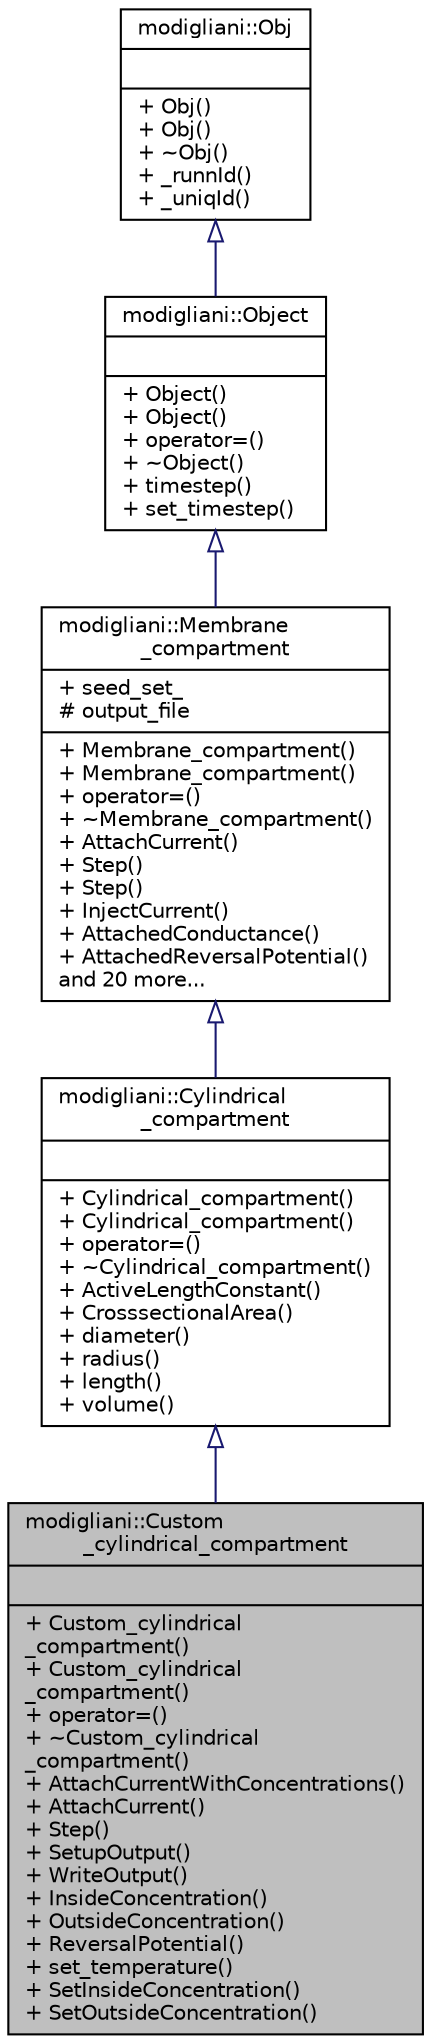 digraph "modigliani::Custom_cylindrical_compartment"
{
  bgcolor="transparent";
  edge [fontname="Helvetica",fontsize="10",labelfontname="Helvetica",labelfontsize="10"];
  node [fontname="Helvetica",fontsize="10",shape=record];
  Node0 [label="{modigliani::Custom\l_cylindrical_compartment\n||+ Custom_cylindrical\l_compartment()\l+ Custom_cylindrical\l_compartment()\l+ operator=()\l+ ~Custom_cylindrical\l_compartment()\l+ AttachCurrentWithConcentrations()\l+ AttachCurrent()\l+ Step()\l+ SetupOutput()\l+ WriteOutput()\l+ InsideConcentration()\l+ OutsideConcentration()\l+ ReversalPotential()\l+ set_temperature()\l+ SetInsideConcentration()\l+ SetOutsideConcentration()\l}",height=0.2,width=0.4,color="black", fillcolor="grey75", style="filled", fontcolor="black"];
  Node1 -> Node0 [dir="back",color="midnightblue",fontsize="10",style="solid",arrowtail="onormal",fontname="Helvetica"];
  Node1 [label="{modigliani::Cylindrical\l_compartment\n||+ Cylindrical_compartment()\l+ Cylindrical_compartment()\l+ operator=()\l+ ~Cylindrical_compartment()\l+ ActiveLengthConstant()\l+ CrosssectionalArea()\l+ diameter()\l+ radius()\l+ length()\l+ volume()\l}",height=0.2,width=0.4,color="black",URL="$classmodigliani_1_1Cylindrical__compartment.html",tooltip="Cylindrical membrane compartment. "];
  Node2 -> Node1 [dir="back",color="midnightblue",fontsize="10",style="solid",arrowtail="onormal",fontname="Helvetica"];
  Node2 [label="{modigliani::Membrane\l_compartment\n|+ seed_set_\l# output_file\l|+ Membrane_compartment()\l+ Membrane_compartment()\l+ operator=()\l+ ~Membrane_compartment()\l+ AttachCurrent()\l+ Step()\l+ Step()\l+ InjectCurrent()\l+ AttachedConductance()\l+ AttachedReversalPotential()\land 20 more...\l}",height=0.2,width=0.4,color="black",URL="$classmodigliani_1_1Membrane__compartment.html",tooltip="Membrane_compartment class acts as a \"container + glue\" for the various membrane_current classes that..."];
  Node3 -> Node2 [dir="back",color="midnightblue",fontsize="10",style="solid",arrowtail="onormal",fontname="Helvetica"];
  Node3 [label="{modigliani::Object\n||+ Object()\l+ Object()\l+ operator=()\l+ ~Object()\l+ timestep()\l+ set_timestep()\l}",height=0.2,width=0.4,color="black",URL="$classmodigliani_1_1Object.html",tooltip="Base class for all objects in modigliani. "];
  Node4 -> Node3 [dir="back",color="midnightblue",fontsize="10",style="solid",arrowtail="onormal",fontname="Helvetica"];
  Node4 [label="{modigliani::Obj\n||+ Obj()\l+ Obj()\l+ ~Obj()\l+ _runnId()\l+ _uniqId()\l}",height=0.2,width=0.4,color="black",URL="$classmodigliani_1_1Obj.html",tooltip="Master class for all objects. "];
}
